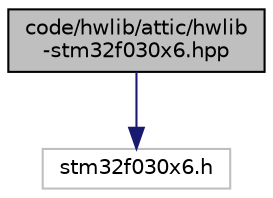 digraph "code/hwlib/attic/hwlib-stm32f030x6.hpp"
{
  edge [fontname="Helvetica",fontsize="10",labelfontname="Helvetica",labelfontsize="10"];
  node [fontname="Helvetica",fontsize="10",shape=record];
  Node0 [label="code/hwlib/attic/hwlib\l-stm32f030x6.hpp",height=0.2,width=0.4,color="black", fillcolor="grey75", style="filled", fontcolor="black"];
  Node0 -> Node1 [color="midnightblue",fontsize="10",style="solid",fontname="Helvetica"];
  Node1 [label="stm32f030x6.h",height=0.2,width=0.4,color="grey75", fillcolor="white", style="filled"];
}
